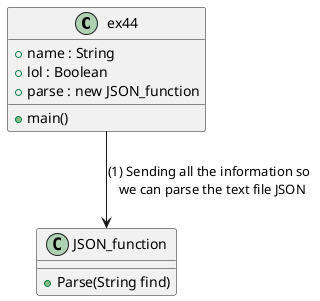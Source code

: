 @startuml
'https://plantuml.com/sequence-diagram

class ex44{
+name : String
+lol : Boolean
+parse : new JSON_function
+main()
}
class JSON_function{
+Parse(String find)
}

ex44 --> JSON_function: (1) Sending all the information so \n we can parse the text file JSON



@enduml